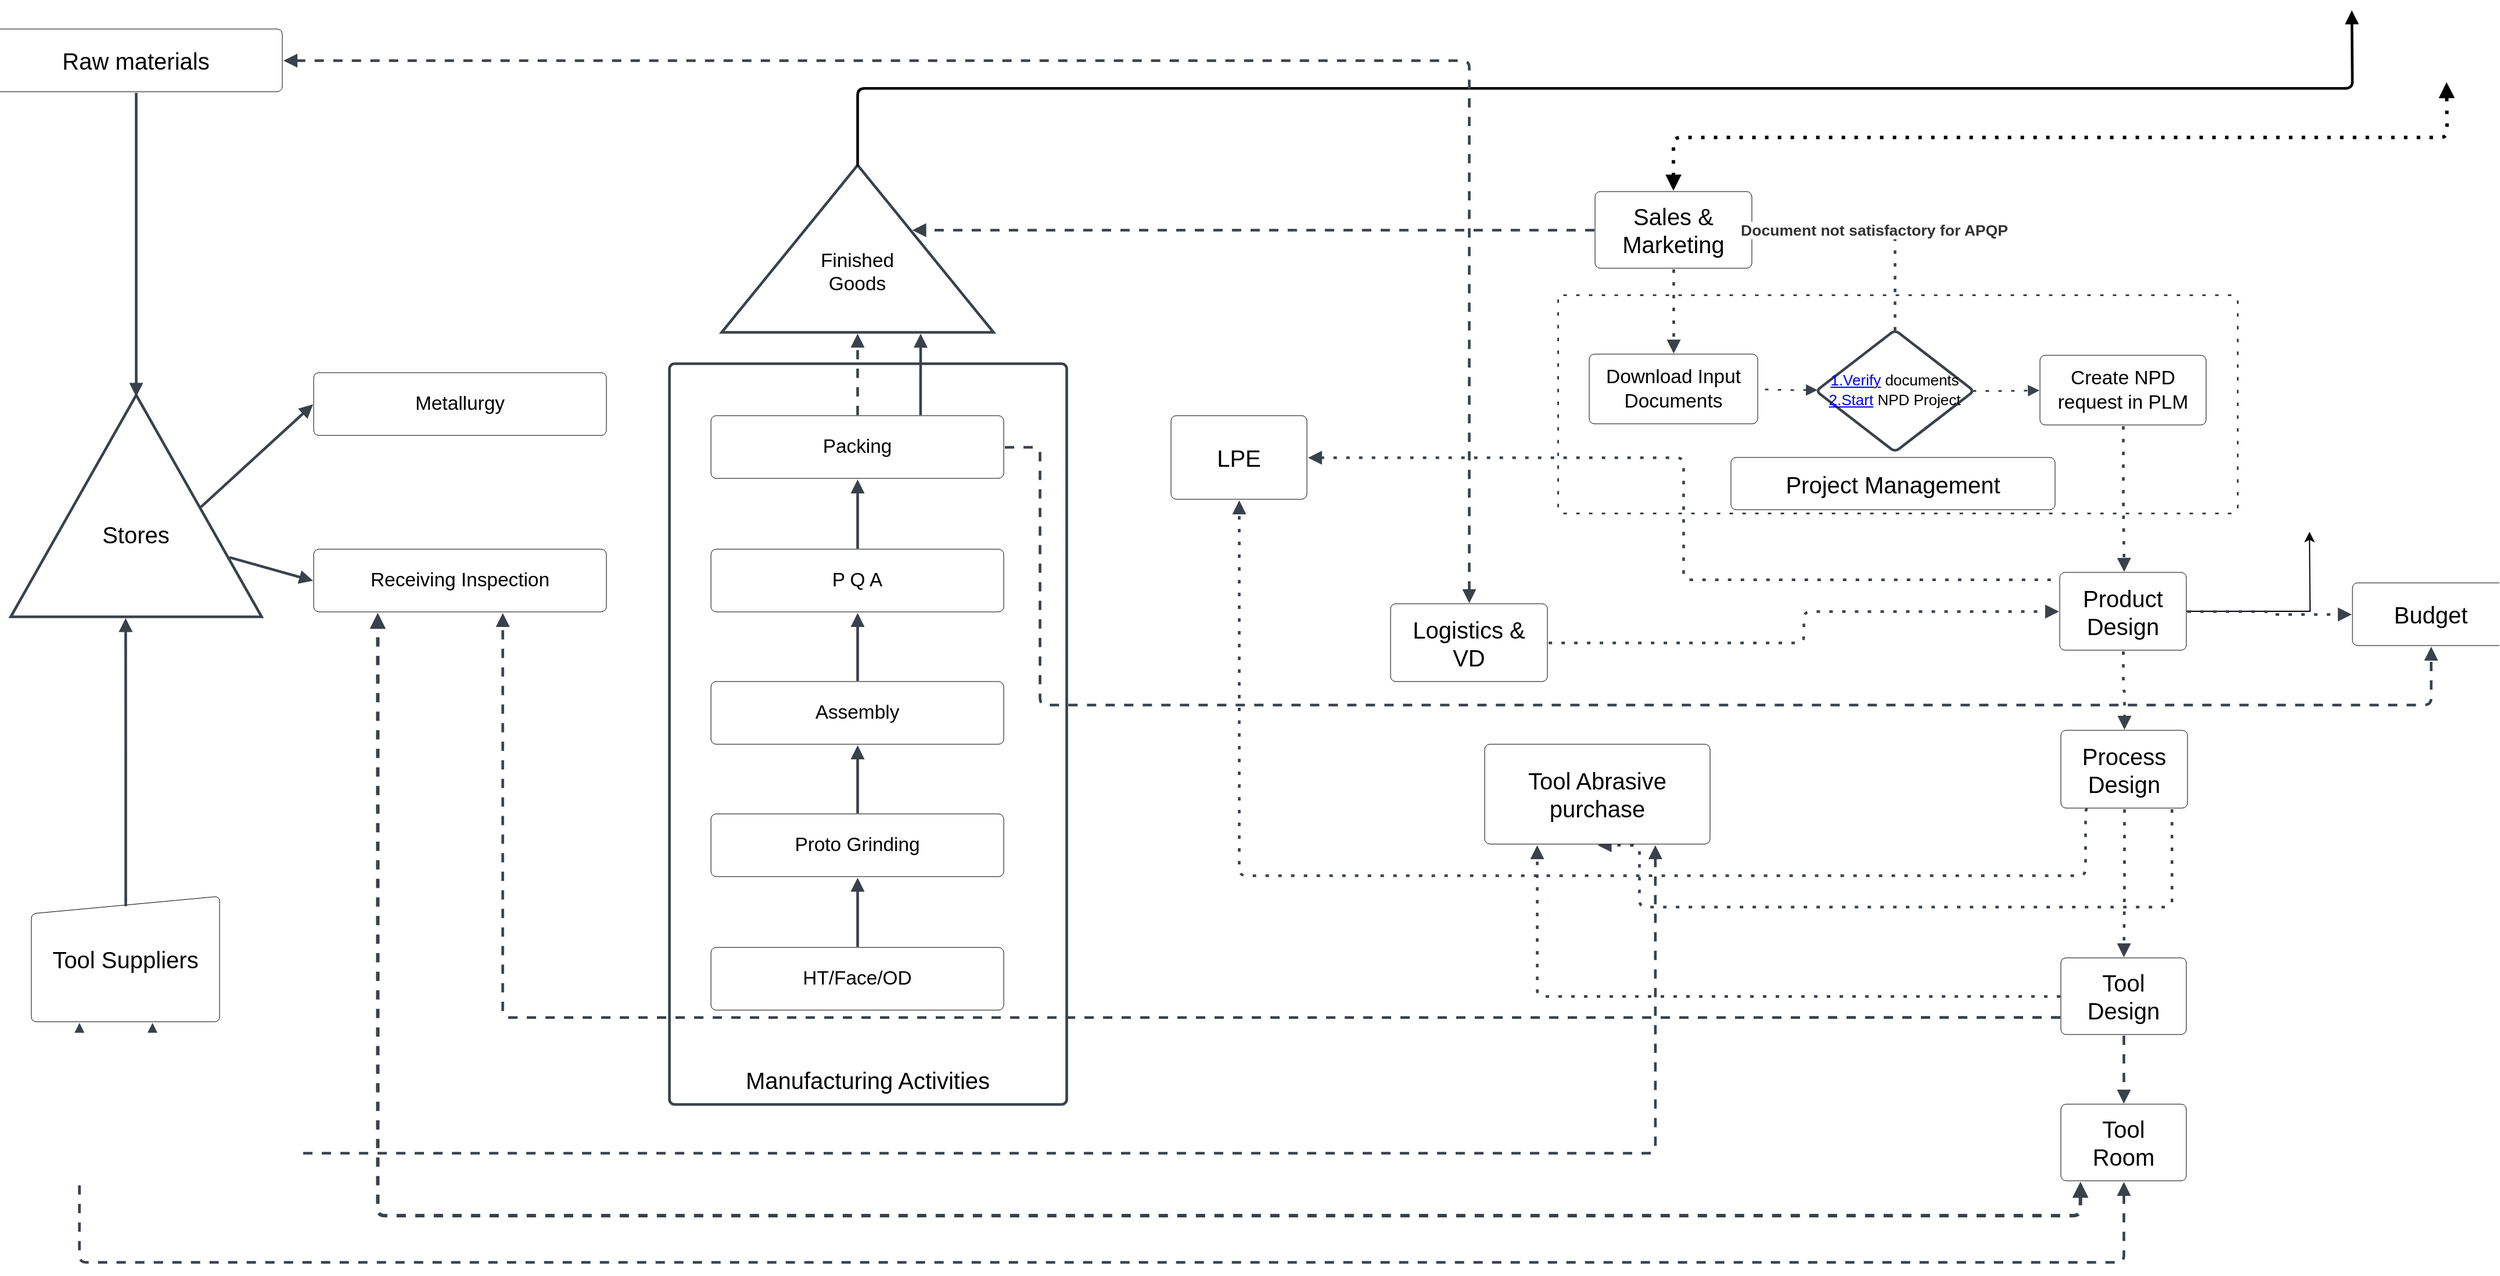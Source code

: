 <mxfile version="24.9.0">
  <diagram name="Page-1" id="tSjzqfKzIge3kMF01bZb">
    <mxGraphModel dx="4796" dy="3529" grid="1" gridSize="10" guides="1" tooltips="1" connect="1" arrows="1" fold="1" page="1" pageScale="1" pageWidth="850" pageHeight="1100" math="0" shadow="0">
      <root>
        <mxCell id="0" />
        <mxCell id="1" parent="0" />
        <mxCell id="i_SyyguZlyGmE3vt2B_O-1" value="Process" style="html=1;overflow=block;blockSpacing=1;whiteSpace=wrap;fontSize=13;spacing=9;strokeColor=#3a414a;strokeOpacity=100;fillOpacity=100;rounded=1;absoluteArcSize=1;arcSize=9;fillColor=#ffffff;dashed=1;fixDash=1;dashPattern=3 8;strokeWidth=1.5;lucidId=Tmktnk_Vpg~_;" vertex="1" parent="1">
          <mxGeometry x="-567" y="-914" width="585" height="188" as="geometry" />
        </mxCell>
        <mxCell id="i_SyyguZlyGmE3vt2B_O-3" value="Budget" style="html=1;overflow=block;blockSpacing=1;whiteSpace=wrap;fontSize=20;spacing=9;rounded=1;absoluteArcSize=1;arcSize=9;strokeWidth=NaN;lucidId=RfktG1Q367_d;" vertex="1" parent="1">
          <mxGeometry x="117" y="-666" width="135" height="54" as="geometry" />
        </mxCell>
        <mxCell id="i_SyyguZlyGmE3vt2B_O-4" value="Process Design" style="html=1;overflow=block;blockSpacing=1;whiteSpace=wrap;fontSize=20;spacing=9;rounded=1;absoluteArcSize=1;arcSize=9;strokeWidth=NaN;lucidId=RfktBYhWglP3;" vertex="1" parent="1">
          <mxGeometry x="-134" y="-539" width="109" height="67" as="geometry" />
        </mxCell>
        <mxCell id="i_SyyguZlyGmE3vt2B_O-62" style="edgeStyle=orthogonalEdgeStyle;rounded=0;orthogonalLoop=1;jettySize=auto;html=1;exitX=1;exitY=0.5;exitDx=0;exitDy=0;" edge="1" parent="1" source="i_SyyguZlyGmE3vt2B_O-5">
          <mxGeometry relative="1" as="geometry">
            <mxPoint x="80" y="-710" as="targetPoint" />
          </mxGeometry>
        </mxCell>
        <mxCell id="i_SyyguZlyGmE3vt2B_O-5" value="Product Design" style="html=1;overflow=block;blockSpacing=1;whiteSpace=wrap;fontSize=20;spacing=9;rounded=1;absoluteArcSize=1;arcSize=9;strokeWidth=NaN;lucidId=RfktoAEmQaHT;" vertex="1" parent="1">
          <mxGeometry x="-135" y="-675" width="109" height="67" as="geometry" />
        </mxCell>
        <mxCell id="i_SyyguZlyGmE3vt2B_O-6" value="Project Management" style="html=1;overflow=block;blockSpacing=1;whiteSpace=wrap;fontSize=20;spacing=9;rounded=1;absoluteArcSize=1;arcSize=9;strokeWidth=NaN;lucidId=Rfkt8FwqZlI1;" vertex="1" parent="1">
          <mxGeometry x="-418" y="-774" width="279" height="45" as="geometry" />
        </mxCell>
        <mxCell id="i_SyyguZlyGmE3vt2B_O-7" value="Sales &amp; Marketing " style="html=1;overflow=block;blockSpacing=1;whiteSpace=wrap;fontSize=20;spacing=9;rounded=1;absoluteArcSize=1;arcSize=9;strokeWidth=NaN;lucidId=RfktyKBr0SRF;" vertex="1" parent="1">
          <mxGeometry x="-535" y="-1003" width="135" height="66" as="geometry" />
        </mxCell>
        <mxCell id="i_SyyguZlyGmE3vt2B_O-8" value="Tool Design" style="html=1;overflow=block;blockSpacing=1;whiteSpace=wrap;fontSize=20;spacing=9;rounded=1;absoluteArcSize=1;arcSize=9;strokeWidth=NaN;lucidId=RfktrBs5N8-k;" vertex="1" parent="1">
          <mxGeometry x="-134" y="-343" width="108" height="66" as="geometry" />
        </mxCell>
        <mxCell id="i_SyyguZlyGmE3vt2B_O-9" value="" style="html=1;jettySize=18;whiteSpace=wrap;fontSize=13;strokeColor=#3a414a;strokeOpacity=100;dashed=1;fixDash=1;dashPattern=3 8;strokeWidth=2.3;rounded=1;arcSize=12;edgeStyle=orthogonalEdgeStyle;startArrow=none;endArrow=block;endFill=1;exitX=0.5;exitY=1.011;exitPerimeter=0;entryX=0.5;entryY=-0.011;entryPerimeter=0;lucidId=juktHXWj89Dd;" edge="1" parent="1" source="i_SyyguZlyGmE3vt2B_O-4" target="i_SyyguZlyGmE3vt2B_O-8">
          <mxGeometry width="100" height="100" relative="1" as="geometry">
            <Array as="points" />
          </mxGeometry>
        </mxCell>
        <mxCell id="i_SyyguZlyGmE3vt2B_O-10" value="" style="html=1;jettySize=18;whiteSpace=wrap;fontSize=13;strokeColor=#3a414a;strokeOpacity=100;dashed=1;fixDash=1;dashPattern=3 8;strokeWidth=2.3;rounded=1;arcSize=12;edgeStyle=orthogonalEdgeStyle;endArrow=block;endFill=1;exitX=1.006;exitY=0.5;exitPerimeter=0;entryX=-0.007;entryY=0.5;entryPerimeter=0;lucidId=.vktlCa_SS~_;" edge="1" parent="1" source="i_SyyguZlyGmE3vt2B_O-26" target="i_SyyguZlyGmE3vt2B_O-5">
          <mxGeometry width="100" height="100" relative="1" as="geometry">
            <Array as="points" />
          </mxGeometry>
        </mxCell>
        <mxCell id="i_SyyguZlyGmE3vt2B_O-11" value="" style="html=1;jettySize=18;whiteSpace=wrap;strokeOpacity=100;dashed=1;fixDash=1;dashPattern=3 8;strokeWidth=3;rounded=1;arcSize=12;edgeStyle=orthogonalEdgeStyle;startArrow=block;startFill=1;endArrow=block;endFill=1;exitX=0.5;exitY=-0.011;exitPerimeter=0;entryX=0.5;entryY=1.007;entryPerimeter=0;lucidId=Rfkt~IWjSOCD;labelBackgroundColor=default;shadow=0;" edge="1" parent="1" source="i_SyyguZlyGmE3vt2B_O-7">
          <mxGeometry width="100" height="100" relative="1" as="geometry">
            <Array as="points" />
            <mxPoint x="198" y="-1097.244" as="targetPoint" />
          </mxGeometry>
        </mxCell>
        <mxCell id="i_SyyguZlyGmE3vt2B_O-12" value="Download Input Documents" style="html=1;overflow=block;blockSpacing=1;whiteSpace=wrap;fontSize=16.7;spacing=9;rounded=1;absoluteArcSize=1;arcSize=9;strokeWidth=NaN;lucidId=5hktBe8pcDPe;" vertex="1" parent="1">
          <mxGeometry x="-540" y="-863" width="145" height="60" as="geometry" />
        </mxCell>
        <mxCell id="i_SyyguZlyGmE3vt2B_O-13" value="Create NPD request in PLM" style="html=1;overflow=block;blockSpacing=1;whiteSpace=wrap;fontSize=16.7;spacing=9;rounded=1;absoluteArcSize=1;arcSize=9;strokeWidth=NaN;lucidId=KiktTylRJlgz;" vertex="1" parent="1">
          <mxGeometry x="-152" y="-862" width="143" height="60" as="geometry" />
        </mxCell>
        <mxCell id="i_SyyguZlyGmE3vt2B_O-14" value="&lt;div style=&quot;display: flex; justify-content: center; text-align: center; align-items: baseline; font-size: 0; line-height: 1.25;margin-top: -2px;&quot;&gt;&lt;span&gt;&lt;a href=&quot;http://1.Verify&quot;&gt;&lt;span style=&quot;font-size:13px;&quot;&gt;1.Verify&lt;/span&gt;&lt;/a&gt;&lt;span style=&quot;font-size:13px;&quot;&gt; documents&#xa;&lt;/span&gt;&lt;a href=&quot;http://2.Start&quot;&gt;&lt;span style=&quot;font-size:13px;&quot;&gt;2.Start&lt;/span&gt;&lt;/a&gt;&lt;span style=&quot;font-size:13px;&quot;&gt; NPD Project&lt;/span&gt;&lt;/span&gt;&lt;/div&gt;" style="html=1;overflow=block;blockSpacing=1;whiteSpace=wrap;rhombus;fontSize=13;spacing=3.8;strokeColor=#3a414a;strokeOpacity=100;fillOpacity=100;rounded=1;absoluteArcSize=1;arcSize=9;fillColor=#ffffff;strokeWidth=2.3;lucidId=mjktgYc7jVQD;" vertex="1" parent="1">
          <mxGeometry x="-345" y="-884" width="136" height="105" as="geometry" />
        </mxCell>
        <mxCell id="i_SyyguZlyGmE3vt2B_O-15" value="" style="html=1;jettySize=18;whiteSpace=wrap;fontSize=13;strokeColor=#3a414a;strokeOpacity=100;dashed=1;fixDash=1;dashPattern=3 8;strokeWidth=1.5;rounded=1;arcSize=12;edgeStyle=orthogonalEdgeStyle;startArrow=block;startFill=1;endArrow=none;exitX=0.009;exitY=0.492;exitPerimeter=0;entryX=1.005;entryY=0.5;entryPerimeter=0;lucidId=Fkkt-YdtqlEA;" edge="1" parent="1" source="i_SyyguZlyGmE3vt2B_O-14" target="i_SyyguZlyGmE3vt2B_O-12">
          <mxGeometry width="100" height="100" relative="1" as="geometry">
            <Array as="points" />
          </mxGeometry>
        </mxCell>
        <mxCell id="i_SyyguZlyGmE3vt2B_O-16" value="" style="html=1;jettySize=18;whiteSpace=wrap;fontSize=13;strokeColor=#3a414a;strokeOpacity=100;dashed=1;fixDash=1;dashPattern=3 8;strokeWidth=1.5;rounded=1;arcSize=12;edgeStyle=orthogonalEdgeStyle;startArrow=none;endArrow=block;endFill=1;exitX=0.992;exitY=0.5;exitPerimeter=0;entryX=-0.005;entryY=0.5;entryPerimeter=0;lucidId=9kkt9Ez5U7eW;" edge="1" parent="1" source="i_SyyguZlyGmE3vt2B_O-14" target="i_SyyguZlyGmE3vt2B_O-13">
          <mxGeometry width="100" height="100" relative="1" as="geometry">
            <Array as="points" />
          </mxGeometry>
        </mxCell>
        <mxCell id="i_SyyguZlyGmE3vt2B_O-17" value="" style="html=1;jettySize=18;whiteSpace=wrap;fontSize=13;strokeColor=#3a414a;strokeOpacity=100;dashed=1;fixDash=1;dashPattern=3 8;strokeWidth=2.3;rounded=1;arcSize=12;edgeStyle=orthogonalEdgeStyle;startArrow=none;endArrow=block;endFill=1;exitX=0.5;exitY=1.011;exitPerimeter=0;entryX=0.5;entryY=-0.012;entryPerimeter=0;lucidId=xnkt.65nwjVu;" edge="1" parent="1" source="i_SyyguZlyGmE3vt2B_O-7" target="i_SyyguZlyGmE3vt2B_O-12">
          <mxGeometry width="100" height="100" relative="1" as="geometry">
            <Array as="points" />
          </mxGeometry>
        </mxCell>
        <mxCell id="i_SyyguZlyGmE3vt2B_O-18" value="" style="html=1;jettySize=18;whiteSpace=wrap;fontSize=13.3;fontColor=#333333;fontStyle=1;strokeColor=#3a414a;strokeOpacity=100;dashed=1;fixDash=1;dashPattern=3 8;strokeWidth=2.3;rounded=1;arcSize=12;edgeStyle=orthogonalEdgeStyle;startArrow=none;endArrow=block;endFill=1;exitX=0.5;exitY=0.004;exitPerimeter=0;entryX=1.006;entryY=0.5;entryPerimeter=0;lucidId=Roktc6xmFAps;" edge="1" parent="1" source="i_SyyguZlyGmE3vt2B_O-14" target="i_SyyguZlyGmE3vt2B_O-7">
          <mxGeometry width="100" height="100" relative="1" as="geometry">
            <Array as="points" />
          </mxGeometry>
        </mxCell>
        <mxCell id="i_SyyguZlyGmE3vt2B_O-19" value="                                                                Document not satisfactory for APQP" style="text;html=1;resizable=0;labelBackgroundColor=default;align=center;verticalAlign=middle;fontStyle=1;fontColor=#333333;fontSize=13.3;" vertex="1" parent="i_SyyguZlyGmE3vt2B_O-18">
          <mxGeometry relative="1" as="geometry" />
        </mxCell>
        <mxCell id="i_SyyguZlyGmE3vt2B_O-20" value="" style="html=1;jettySize=18;whiteSpace=wrap;fontSize=13;strokeColor=#3a414a;strokeOpacity=100;dashed=1;fixDash=1;dashPattern=3 8;strokeWidth=2.3;rounded=1;arcSize=12;edgeStyle=orthogonalEdgeStyle;startArrow=none;endArrow=block;endFill=1;exitX=0.5;exitY=1.012;exitPerimeter=0;entryX=0.507;entryY=-0.011;entryPerimeter=0;lucidId=kqkt~WAAAmGK;" edge="1" parent="1" source="i_SyyguZlyGmE3vt2B_O-13" target="i_SyyguZlyGmE3vt2B_O-5">
          <mxGeometry width="100" height="100" relative="1" as="geometry">
            <Array as="points" />
          </mxGeometry>
        </mxCell>
        <mxCell id="i_SyyguZlyGmE3vt2B_O-21" value="" style="html=1;jettySize=18;whiteSpace=wrap;fontSize=13;strokeColor=#3a414a;strokeOpacity=100;dashed=1;fixDash=1;dashPattern=3 8;strokeWidth=2.3;rounded=1;arcSize=12;edgeStyle=orthogonalEdgeStyle;startArrow=none;endArrow=block;endFill=1;exitX=1.007;exitY=0.5;exitPerimeter=0;entryX=-0.006;entryY=0.5;entryPerimeter=0;lucidId=ArktCsLfabw-;" edge="1" parent="1" source="i_SyyguZlyGmE3vt2B_O-5" target="i_SyyguZlyGmE3vt2B_O-3">
          <mxGeometry width="100" height="100" relative="1" as="geometry">
            <Array as="points" />
          </mxGeometry>
        </mxCell>
        <mxCell id="i_SyyguZlyGmE3vt2B_O-22" value="" style="html=1;jettySize=18;whiteSpace=wrap;fontSize=13;strokeColor=#3a414a;strokeOpacity=100;dashed=1;fixDash=1;dashPattern=3 8;strokeWidth=2.3;rounded=1;arcSize=12;edgeStyle=orthogonalEdgeStyle;startArrow=none;endArrow=block;endFill=1;exitX=0.5;exitY=1.011;exitPerimeter=0;entryX=0.5;entryY=-0.011;entryPerimeter=0;lucidId=UtktsYmU5Nsd;" edge="1" parent="1" source="i_SyyguZlyGmE3vt2B_O-5" target="i_SyyguZlyGmE3vt2B_O-4">
          <mxGeometry width="100" height="100" relative="1" as="geometry">
            <Array as="points" />
          </mxGeometry>
        </mxCell>
        <mxCell id="i_SyyguZlyGmE3vt2B_O-23" value="" style="html=1;jettySize=18;whiteSpace=wrap;fontSize=13;strokeColor=#3a414a;strokeOpacity=100;dashed=1;fixDash=1;dashPattern=3 8;strokeWidth=2.3;rounded=1;arcSize=12;edgeStyle=orthogonalEdgeStyle;startArrow=block;startFill=1;endArrow=none;exitX=1.006;exitY=0.5;exitPerimeter=0;entryX=-0.007;entryY=0.091;entryPerimeter=0;lucidId=GwktFyw7K8-m;" edge="1" parent="1" source="i_SyyguZlyGmE3vt2B_O-24" target="i_SyyguZlyGmE3vt2B_O-5">
          <mxGeometry width="100" height="100" relative="1" as="geometry">
            <Array as="points" />
          </mxGeometry>
        </mxCell>
        <mxCell id="i_SyyguZlyGmE3vt2B_O-24" value="LPE" style="html=1;overflow=block;blockSpacing=1;whiteSpace=wrap;fontSize=20;spacing=9;rounded=1;absoluteArcSize=1;arcSize=9;strokeWidth=NaN;lucidId=kvktZ-kBNdHW;" vertex="1" parent="1">
          <mxGeometry x="-900" y="-810" width="117" height="72" as="geometry" />
        </mxCell>
        <mxCell id="i_SyyguZlyGmE3vt2B_O-25" value="" style="html=1;jettySize=18;whiteSpace=wrap;fontSize=13;strokeColor=#3a414a;strokeOpacity=100;dashed=1;fixDash=1;dashPattern=3 8;strokeWidth=2.3;rounded=1;arcSize=12;edgeStyle=orthogonalEdgeStyle;startArrow=none;endArrow=block;endFill=1;exitX=0.209;exitY=1.011;exitPerimeter=0;entryX=0.5;entryY=1.01;entryPerimeter=0;lucidId=4ykt96H7zt9S;" edge="1" parent="1" source="i_SyyguZlyGmE3vt2B_O-4" target="i_SyyguZlyGmE3vt2B_O-24">
          <mxGeometry width="100" height="100" relative="1" as="geometry">
            <Array as="points">
              <mxPoint x="-113" y="-414" />
              <mxPoint x="-841" y="-414" />
            </Array>
          </mxGeometry>
        </mxCell>
        <mxCell id="i_SyyguZlyGmE3vt2B_O-26" value="Logistics &amp; VD" style="html=1;overflow=block;blockSpacing=1;whiteSpace=wrap;fontSize=20;spacing=9;rounded=1;absoluteArcSize=1;arcSize=9;strokeWidth=NaN;lucidId=Rfkt4oMR0VI6;" vertex="1" parent="1">
          <mxGeometry x="-711" y="-648" width="135" height="67" as="geometry" />
        </mxCell>
        <mxCell id="i_SyyguZlyGmE3vt2B_O-27" value="" style="html=1;jettySize=18;whiteSpace=wrap;fontSize=13;strokeColor=#3a414a;strokeOpacity=100;dashed=1;fixDash=1;dashPattern=3 8;strokeWidth=2.3;rounded=1;arcSize=12;edgeStyle=orthogonalEdgeStyle;startArrow=none;endArrow=block;endFill=1;exitX=0.875;exitY=1.011;exitPerimeter=0;entryX=0.5;entryY=1.009;entryPerimeter=0;lucidId=OzktW_0ZJvBT;" edge="1" parent="1" source="i_SyyguZlyGmE3vt2B_O-4" target="i_SyyguZlyGmE3vt2B_O-55">
          <mxGeometry width="100" height="100" relative="1" as="geometry">
            <Array as="points">
              <mxPoint x="-39" y="-387" />
              <mxPoint x="-497" y="-387" />
            </Array>
          </mxGeometry>
        </mxCell>
        <mxCell id="i_SyyguZlyGmE3vt2B_O-28" value="" style="html=1;jettySize=18;whiteSpace=wrap;fontSize=13;strokeColor=#3a414a;strokeOpacity=100;dashed=1;fixDash=1;dashPattern=3 8;strokeWidth=2.3;rounded=1;arcSize=12;edgeStyle=orthogonalEdgeStyle;endArrow=block;endFill=1;exitX=-0.007;exitY=0.5;exitPerimeter=0;entryX=0.232;entryY=1.009;entryPerimeter=0;lucidId=dCkt_vrf10Ky;" edge="1" parent="1" source="i_SyyguZlyGmE3vt2B_O-8" target="i_SyyguZlyGmE3vt2B_O-55">
          <mxGeometry width="100" height="100" relative="1" as="geometry">
            <Array as="points" />
          </mxGeometry>
        </mxCell>
        <mxCell id="i_SyyguZlyGmE3vt2B_O-29" value="Tool Room" style="html=1;overflow=block;blockSpacing=1;whiteSpace=wrap;fontSize=20;spacing=9;rounded=1;absoluteArcSize=1;arcSize=9;strokeWidth=NaN;lucidId=QIkthrlQwPjn;" vertex="1" parent="1">
          <mxGeometry x="-134" y="-217" width="108" height="66" as="geometry" />
        </mxCell>
        <mxCell id="i_SyyguZlyGmE3vt2B_O-30" value="Manufacturing Activities  &#xa;                  " style="html=1;overflow=block;blockSpacing=1;whiteSpace=wrap;fontSize=20;spacing=9;verticalAlign=bottom;strokeColor=#3a414a;strokeOpacity=100;fillOpacity=100;rounded=1;absoluteArcSize=1;arcSize=9;fillColor=#ffffff;strokeWidth=2.3;lucidId=7KktHSSI0j12;" vertex="1" parent="1">
          <mxGeometry x="-1332" y="-855" width="342" height="638" as="geometry" />
        </mxCell>
        <mxCell id="i_SyyguZlyGmE3vt2B_O-31" value="Packing" style="html=1;overflow=block;blockSpacing=1;whiteSpace=wrap;fontSize=16.7;spacing=9;rounded=1;absoluteArcSize=1;arcSize=9;strokeWidth=NaN;lucidId=yLkt9YarUrA9;" vertex="1" parent="1">
          <mxGeometry x="-1296" y="-810" width="252" height="54" as="geometry" />
        </mxCell>
        <mxCell id="i_SyyguZlyGmE3vt2B_O-32" value="P Q A" style="html=1;overflow=block;blockSpacing=1;whiteSpace=wrap;fontSize=16.7;spacing=9;rounded=1;absoluteArcSize=1;arcSize=9;strokeWidth=NaN;lucidId=gMkt~zKeZ8be;" vertex="1" parent="1">
          <mxGeometry x="-1296" y="-695" width="252" height="54" as="geometry" />
        </mxCell>
        <mxCell id="i_SyyguZlyGmE3vt2B_O-33" value="Assembly" style="html=1;overflow=block;blockSpacing=1;whiteSpace=wrap;fontSize=16.7;spacing=9;rounded=1;absoluteArcSize=1;arcSize=9;strokeWidth=NaN;lucidId=FMktLpEY9gRS;" vertex="1" parent="1">
          <mxGeometry x="-1296" y="-581" width="252" height="54" as="geometry" />
        </mxCell>
        <mxCell id="i_SyyguZlyGmE3vt2B_O-34" value="Proto Grinding" style="html=1;overflow=block;blockSpacing=1;whiteSpace=wrap;fontSize=16.7;spacing=9;rounded=1;absoluteArcSize=1;arcSize=9;strokeWidth=NaN;lucidId=RMkt2Bg53K-z;" vertex="1" parent="1">
          <mxGeometry x="-1296" y="-467" width="252" height="54" as="geometry" />
        </mxCell>
        <mxCell id="i_SyyguZlyGmE3vt2B_O-35" value="HT/Face/OD" style="html=1;overflow=block;blockSpacing=1;whiteSpace=wrap;fontSize=16.7;spacing=9;rounded=1;absoluteArcSize=1;arcSize=9;strokeWidth=NaN;lucidId=.Mkt_vQ8LUNq;" vertex="1" parent="1">
          <mxGeometry x="-1296" y="-352" width="252" height="54" as="geometry" />
        </mxCell>
        <mxCell id="i_SyyguZlyGmE3vt2B_O-36" value="&#xa;&#xa;Finished  &#xa;Goods" style="html=1;overflow=block;blockSpacing=1;whiteSpace=wrap;shape=mxgraph.basic.acute_triangle;dx=0.5;anchorPointDirection=0;fontSize=16.7;spacing=3.8;strokeColor=#3a414a;strokeOpacity=100;fillOpacity=100;rounded=1;absoluteArcSize=1;arcSize=9;fillColor=#ffffff;strokeWidth=2.3;lucidId=mRktRXXgGd6m;" vertex="1" parent="1">
          <mxGeometry x="-1287" y="-1026" width="234" height="144" as="geometry" />
        </mxCell>
        <mxCell id="i_SyyguZlyGmE3vt2B_O-37" value="" style="html=1;jettySize=18;whiteSpace=wrap;strokeOpacity=100;strokeWidth=2.3;rounded=1;arcSize=12;edgeStyle=orthogonalEdgeStyle;startArrow=none;endArrow=block;endFill=1;exitX=0.5;exitY=0.007;exitPerimeter=0;entryX=-0.005;entryY=0.432;entryPerimeter=0;lucidId=TWkteiyxgeXT;labelBackgroundColor=default;shadow=0;" edge="1" parent="1" source="i_SyyguZlyGmE3vt2B_O-36">
          <mxGeometry width="100" height="100" relative="1" as="geometry">
            <Array as="points" />
            <mxPoint x="116.19" y="-1159.344" as="targetPoint" />
          </mxGeometry>
        </mxCell>
        <mxCell id="i_SyyguZlyGmE3vt2B_O-38" value="" style="html=1;jettySize=18;whiteSpace=wrap;fontSize=13;strokeColor=#3a414a;strokeOpacity=100;dashed=1;fixDash=1;dashPattern=8 8;strokeWidth=2.3;rounded=1;arcSize=12;edgeStyle=orthogonalEdgeStyle;startArrow=none;endArrow=block;endFill=1;exitX=0.5;exitY=-0.014;exitPerimeter=0;entryX=0.5;entryY=1.008;entryPerimeter=0;lucidId=vXktyl98WblS;" edge="1" parent="1" source="i_SyyguZlyGmE3vt2B_O-31" target="i_SyyguZlyGmE3vt2B_O-36">
          <mxGeometry width="100" height="100" relative="1" as="geometry">
            <Array as="points" />
          </mxGeometry>
        </mxCell>
        <mxCell id="i_SyyguZlyGmE3vt2B_O-39" value="" style="html=1;jettySize=18;whiteSpace=wrap;fontSize=13;strokeColor=#3a414a;strokeOpacity=100;strokeWidth=2.3;rounded=1;arcSize=12;edgeStyle=orthogonalEdgeStyle;startArrow=none;endArrow=block;endFill=1;exitX=0.715;exitY=-0.014;exitPerimeter=0;entryX=0.732;entryY=1.008;entryPerimeter=0;lucidId=KXktulk23dMb;" edge="1" parent="1" source="i_SyyguZlyGmE3vt2B_O-31" target="i_SyyguZlyGmE3vt2B_O-36">
          <mxGeometry width="100" height="100" relative="1" as="geometry">
            <Array as="points" />
          </mxGeometry>
        </mxCell>
        <mxCell id="i_SyyguZlyGmE3vt2B_O-40" value="" style="html=1;jettySize=18;whiteSpace=wrap;fontSize=13;strokeColor=#3a414a;strokeOpacity=100;strokeWidth=2.3;rounded=1;arcSize=12;edgeStyle=orthogonalEdgeStyle;startArrow=none;endArrow=block;endFill=1;exitX=0.5;exitY=-0.014;exitPerimeter=0;entryX=0.5;entryY=1.014;entryPerimeter=0;lucidId=u3ktUByK~1cA;" edge="1" parent="1" source="i_SyyguZlyGmE3vt2B_O-32" target="i_SyyguZlyGmE3vt2B_O-31">
          <mxGeometry width="100" height="100" relative="1" as="geometry">
            <Array as="points" />
          </mxGeometry>
        </mxCell>
        <mxCell id="i_SyyguZlyGmE3vt2B_O-41" value="" style="html=1;jettySize=18;whiteSpace=wrap;fontSize=13;strokeColor=#3a414a;strokeOpacity=100;strokeWidth=2.3;rounded=1;arcSize=12;edgeStyle=orthogonalEdgeStyle;startArrow=none;endArrow=block;endFill=1;exitX=0.5;exitY=-0.014;exitPerimeter=0;entryX=0.5;entryY=1.014;entryPerimeter=0;lucidId=w3ktM5BkuzGD;" edge="1" parent="1" source="i_SyyguZlyGmE3vt2B_O-33" target="i_SyyguZlyGmE3vt2B_O-32">
          <mxGeometry width="100" height="100" relative="1" as="geometry">
            <Array as="points" />
          </mxGeometry>
        </mxCell>
        <mxCell id="i_SyyguZlyGmE3vt2B_O-42" value="" style="html=1;jettySize=18;whiteSpace=wrap;fontSize=13;strokeColor=#3a414a;strokeOpacity=100;strokeWidth=2.3;rounded=1;arcSize=12;edgeStyle=orthogonalEdgeStyle;startArrow=none;endArrow=block;endFill=1;exitX=0.5;exitY=-0.014;exitPerimeter=0;entryX=0.5;entryY=1.014;entryPerimeter=0;lucidId=y3ktiVBBt31.;" edge="1" parent="1" source="i_SyyguZlyGmE3vt2B_O-34" target="i_SyyguZlyGmE3vt2B_O-33">
          <mxGeometry width="100" height="100" relative="1" as="geometry">
            <Array as="points" />
          </mxGeometry>
        </mxCell>
        <mxCell id="i_SyyguZlyGmE3vt2B_O-43" value="" style="html=1;jettySize=18;whiteSpace=wrap;fontSize=13;strokeColor=#3a414a;strokeOpacity=100;strokeWidth=2.3;rounded=1;arcSize=12;edgeStyle=orthogonalEdgeStyle;startArrow=none;endArrow=block;endFill=1;exitX=0.5;exitY=-0.014;exitPerimeter=0;entryX=0.5;entryY=1.014;entryPerimeter=0;lucidId=F3kthNURSJA-;" edge="1" parent="1" source="i_SyyguZlyGmE3vt2B_O-35" target="i_SyyguZlyGmE3vt2B_O-34">
          <mxGeometry width="100" height="100" relative="1" as="geometry">
            <Array as="points" />
          </mxGeometry>
        </mxCell>
        <mxCell id="i_SyyguZlyGmE3vt2B_O-44" value="" style="html=1;jettySize=18;whiteSpace=wrap;fontSize=13;strokeColor=#3a414a;strokeOpacity=100;dashed=1;fixDash=1;dashPattern=8 8;strokeWidth=2.3;rounded=1;arcSize=12;edgeStyle=orthogonalEdgeStyle;startArrow=none;endArrow=block;endFill=1;exitX=-0.006;exitY=0.5;exitPerimeter=0;entryX=0.701;entryY=0.389;entryPerimeter=0;lucidId=73ktrhEaYPPW;" edge="1" parent="1" source="i_SyyguZlyGmE3vt2B_O-7" target="i_SyyguZlyGmE3vt2B_O-36">
          <mxGeometry width="100" height="100" relative="1" as="geometry">
            <Array as="points" />
          </mxGeometry>
        </mxCell>
        <mxCell id="i_SyyguZlyGmE3vt2B_O-45" value="" style="html=1;jettySize=18;whiteSpace=wrap;fontSize=13;strokeColor=#3a414a;strokeOpacity=100;dashed=1;fixDash=1;dashPattern=8 8;strokeWidth=2.3;rounded=1;arcSize=12;edgeStyle=orthogonalEdgeStyle;endArrow=block;endFill=1;exitX=0.5;exitY=1.011;exitPerimeter=0;entryX=0.5;entryY=-0.011;entryPerimeter=0;lucidId=G8ktDLvv2Hkd;" edge="1" parent="1" source="i_SyyguZlyGmE3vt2B_O-8" target="i_SyyguZlyGmE3vt2B_O-29">
          <mxGeometry width="100" height="100" relative="1" as="geometry">
            <Array as="points" />
          </mxGeometry>
        </mxCell>
        <mxCell id="i_SyyguZlyGmE3vt2B_O-46" value="&#xa;&#xa;Stores" style="html=1;overflow=block;blockSpacing=1;whiteSpace=wrap;shape=mxgraph.basic.acute_triangle;dx=0.5;anchorPointDirection=0;fontSize=20;spacing=3.8;strokeColor=#3a414a;strokeOpacity=100;fillOpacity=100;rounded=1;absoluteArcSize=1;arcSize=9;fillColor=#ffffff;strokeWidth=2.3;lucidId=j9ktEJ6bPGdn;" vertex="1" parent="1">
          <mxGeometry x="-1899" y="-828" width="216" height="191" as="geometry" />
        </mxCell>
        <mxCell id="i_SyyguZlyGmE3vt2B_O-47" value="Metallurgy" style="html=1;overflow=block;blockSpacing=1;whiteSpace=wrap;fontSize=16.7;spacing=9;rounded=1;absoluteArcSize=1;arcSize=9;strokeWidth=NaN;lucidId=T9kt-yZLP-v4;" vertex="1" parent="1">
          <mxGeometry x="-1638" y="-847" width="252" height="54" as="geometry" />
        </mxCell>
        <mxCell id="i_SyyguZlyGmE3vt2B_O-48" value="Receiving Inspection" style="html=1;overflow=block;blockSpacing=1;whiteSpace=wrap;fontSize=16.7;spacing=9;rounded=1;absoluteArcSize=1;arcSize=9;strokeWidth=NaN;lucidId=29ktu5MazDXO;" vertex="1" parent="1">
          <mxGeometry x="-1638" y="-695" width="252" height="54" as="geometry" />
        </mxCell>
        <mxCell id="i_SyyguZlyGmE3vt2B_O-49" value="Tool Suppliers" style="html=1;overflow=block;blockSpacing=1;whiteSpace=wrap;shape=manualInput;size=15;fontSize=20;spacing=3.8;rounded=1;absoluteArcSize=1;arcSize=9;strokeWidth=NaN;lucidId=T-ktzVsfh~As;" vertex="1" parent="1">
          <mxGeometry x="-1881" y="-396" width="162" height="108" as="geometry" />
        </mxCell>
        <mxCell id="i_SyyguZlyGmE3vt2B_O-50" value="Raw materials" style="html=1;overflow=block;blockSpacing=1;whiteSpace=wrap;fontSize=20;spacing=9;rounded=1;absoluteArcSize=1;arcSize=9;strokeWidth=NaN;lucidId=v-ktB0-sevJv;" vertex="1" parent="1">
          <mxGeometry x="-1917" y="-1143" width="252" height="54" as="geometry" />
        </mxCell>
        <mxCell id="i_SyyguZlyGmE3vt2B_O-51" value="" style="html=1;jettySize=18;whiteSpace=wrap;fontSize=13;strokeColor=#3a414a;strokeOpacity=100;dashed=1;fixDash=1;dashPattern=8 8;strokeWidth=2.3;rounded=1;arcSize=12;edgeStyle=orthogonalEdgeStyle;startArrow=block;startFill=1;endArrow=block;endFill=1;exitX=0.756;exitY=1.009;exitPerimeter=0;entryX=0.642;entryY=1.007;entryPerimeter=0;lucidId=j_kt0nTGrzlQ;" edge="1" parent="1" source="i_SyyguZlyGmE3vt2B_O-55" target="i_SyyguZlyGmE3vt2B_O-49">
          <mxGeometry width="100" height="100" relative="1" as="geometry">
            <Array as="points">
              <mxPoint x="-483" y="-175" />
              <mxPoint x="-1777" y="-175" />
            </Array>
          </mxGeometry>
        </mxCell>
        <mxCell id="i_SyyguZlyGmE3vt2B_O-52" value="" style="html=1;jettySize=18;whiteSpace=wrap;fontSize=13;strokeColor=#3a414a;strokeOpacity=100;dashed=1;fixDash=1;dashPattern=8 8;strokeWidth=2.3;rounded=1;arcSize=12;edgeStyle=orthogonalEdgeStyle;startArrow=block;startFill=1;endArrow=block;endFill=1;exitX=0.5;exitY=1.011;exitPerimeter=0;entryX=0.254;entryY=1.007;entryPerimeter=0;lucidId=S_ktOasGe8EV;" edge="1" parent="1" source="i_SyyguZlyGmE3vt2B_O-29" target="i_SyyguZlyGmE3vt2B_O-49">
          <mxGeometry width="100" height="100" relative="1" as="geometry">
            <Array as="points">
              <mxPoint x="-80" y="-81" />
              <mxPoint x="-1840" y="-81" />
            </Array>
          </mxGeometry>
        </mxCell>
        <mxCell id="i_SyyguZlyGmE3vt2B_O-53" value="" style="html=1;jettySize=18;whiteSpace=wrap;fontSize=13;strokeColor=#3a414a;strokeOpacity=100;dashed=1;fixDash=1;dashPattern=8 8;strokeWidth=3;rounded=1;arcSize=12;edgeStyle=orthogonalEdgeStyle;startArrow=block;startFill=1;endArrow=block;endFill=1;exitX=0.156;exitY=1.011;exitPerimeter=0;entryX=0.219;entryY=1.014;entryPerimeter=0;lucidId=o.ktIlBcduSK;" edge="1" parent="1" source="i_SyyguZlyGmE3vt2B_O-29" target="i_SyyguZlyGmE3vt2B_O-48">
          <mxGeometry width="100" height="100" relative="1" as="geometry">
            <Array as="points">
              <mxPoint x="-117" y="-121" />
              <mxPoint x="-1583" y="-121" />
            </Array>
          </mxGeometry>
        </mxCell>
        <mxCell id="i_SyyguZlyGmE3vt2B_O-54" value="" style="html=1;jettySize=18;whiteSpace=wrap;fontSize=13;strokeColor=#3a414a;strokeOpacity=100;dashed=1;fixDash=1;dashPattern=8 8;strokeWidth=2.3;rounded=1;arcSize=12;edgeStyle=orthogonalEdgeStyle;startArrow=none;endArrow=block;endFill=1;exitX=-0.007;exitY=0.774;exitPerimeter=0;entryX=0.645;entryY=1.014;entryPerimeter=0;lucidId=V.ktvRVFPRfr;" edge="1" parent="1" source="i_SyyguZlyGmE3vt2B_O-8" target="i_SyyguZlyGmE3vt2B_O-48">
          <mxGeometry width="100" height="100" relative="1" as="geometry">
            <Array as="points" />
          </mxGeometry>
        </mxCell>
        <mxCell id="i_SyyguZlyGmE3vt2B_O-55" value="Tool Abrasive purchase" style="html=1;overflow=block;blockSpacing=1;whiteSpace=wrap;fontSize=20;spacing=9;rounded=1;absoluteArcSize=1;arcSize=9;strokeWidth=NaN;lucidId=RfktF1p6Q~Kh;" vertex="1" parent="1">
          <mxGeometry x="-630" y="-527" width="194" height="86" as="geometry" />
        </mxCell>
        <mxCell id="i_SyyguZlyGmE3vt2B_O-56" value="" style="html=1;jettySize=18;whiteSpace=wrap;fontSize=13;strokeColor=#3a414a;strokeOpacity=100;dashed=1;fixDash=1;dashPattern=8 8;strokeWidth=2.3;rounded=1;arcSize=12;edgeStyle=orthogonalEdgeStyle;startArrow=none;endArrow=block;endFill=1;exitX=1.003;exitY=0.5;exitPerimeter=0;entryX=0.5;entryY=1.014;entryPerimeter=0;lucidId=y4ktUvyZdkTF;" edge="1" parent="1" source="i_SyyguZlyGmE3vt2B_O-31" target="i_SyyguZlyGmE3vt2B_O-3">
          <mxGeometry width="100" height="100" relative="1" as="geometry">
            <Array as="points">
              <mxPoint x="-1013" y="-783" />
              <mxPoint x="-1013" y="-561" />
              <mxPoint x="185" y="-561" />
            </Array>
          </mxGeometry>
        </mxCell>
        <mxCell id="i_SyyguZlyGmE3vt2B_O-57" value="" style="html=1;jettySize=18;whiteSpace=wrap;fontSize=13;strokeColor=#3a414a;strokeOpacity=100;dashed=1;fixDash=1;dashPattern=8 8;strokeWidth=2.3;rounded=1;arcSize=12;edgeStyle=orthogonalEdgeStyle;startArrow=block;startFill=1;endArrow=block;endFill=1;exitX=0.5;exitY=-0.011;exitPerimeter=0;entryX=1.003;entryY=0.5;entryPerimeter=0;lucidId=Eelt-gDFObob;" edge="1" parent="1" source="i_SyyguZlyGmE3vt2B_O-26" target="i_SyyguZlyGmE3vt2B_O-50">
          <mxGeometry width="100" height="100" relative="1" as="geometry">
            <Array as="points" />
          </mxGeometry>
        </mxCell>
        <mxCell id="i_SyyguZlyGmE3vt2B_O-58" value="" style="html=1;jettySize=18;whiteSpace=wrap;fontSize=13;strokeColor=#3a414a;strokeOpacity=100;strokeWidth=2.3;rounded=1;arcSize=12;edgeStyle=orthogonalEdgeStyle;startArrow=none;endArrow=block;endFill=1;exitX=0.5;exitY=1.014;exitPerimeter=0;entryX=0.5;entryY=0.008;entryPerimeter=0;lucidId=dfltZ1MH3ZAx;" edge="1" parent="1" source="i_SyyguZlyGmE3vt2B_O-50" target="i_SyyguZlyGmE3vt2B_O-46">
          <mxGeometry width="100" height="100" relative="1" as="geometry">
            <Array as="points" />
          </mxGeometry>
        </mxCell>
        <mxCell id="i_SyyguZlyGmE3vt2B_O-59" value="" style="html=1;jettySize=18;whiteSpace=wrap;fontSize=13;strokeColor=#3a414a;strokeOpacity=100;strokeWidth=2.3;rounded=0;startArrow=none;endArrow=block;endFill=1;exitX=0.758;exitY=0.505;exitPerimeter=0;entryX=-0.003;entryY=0.5;entryPerimeter=0;lucidId=Aflt6dnzEORh;" edge="1" parent="1" source="i_SyyguZlyGmE3vt2B_O-46" target="i_SyyguZlyGmE3vt2B_O-47">
          <mxGeometry width="100" height="100" relative="1" as="geometry">
            <Array as="points" />
          </mxGeometry>
        </mxCell>
        <mxCell id="i_SyyguZlyGmE3vt2B_O-60" value="" style="html=1;jettySize=18;whiteSpace=wrap;fontSize=13;strokeColor=#3a414a;strokeOpacity=100;strokeWidth=2.3;rounded=0;startArrow=none;endArrow=block;endFill=1;exitX=0.872;exitY=0.732;exitPerimeter=0;entryX=-0.003;entryY=0.5;entryPerimeter=0;lucidId=MfltC9oG_fPX;" edge="1" parent="1" source="i_SyyguZlyGmE3vt2B_O-46" target="i_SyyguZlyGmE3vt2B_O-48">
          <mxGeometry width="100" height="100" relative="1" as="geometry">
            <Array as="points" />
          </mxGeometry>
        </mxCell>
        <mxCell id="i_SyyguZlyGmE3vt2B_O-61" value="" style="html=1;jettySize=18;whiteSpace=wrap;fontSize=13;strokeColor=#3a414a;strokeOpacity=100;strokeWidth=2.3;rounded=1;arcSize=12;edgeStyle=orthogonalEdgeStyle;startArrow=none;endArrow=block;endFill=1;exitX=0.5;exitY=0.076;exitPerimeter=0;entryX=0.458;entryY=1.006;entryPerimeter=0;lucidId=sllt.9sGkrKU;" edge="1" parent="1" source="i_SyyguZlyGmE3vt2B_O-49" target="i_SyyguZlyGmE3vt2B_O-46">
          <mxGeometry width="100" height="100" relative="1" as="geometry">
            <Array as="points" />
          </mxGeometry>
        </mxCell>
      </root>
    </mxGraphModel>
  </diagram>
</mxfile>
